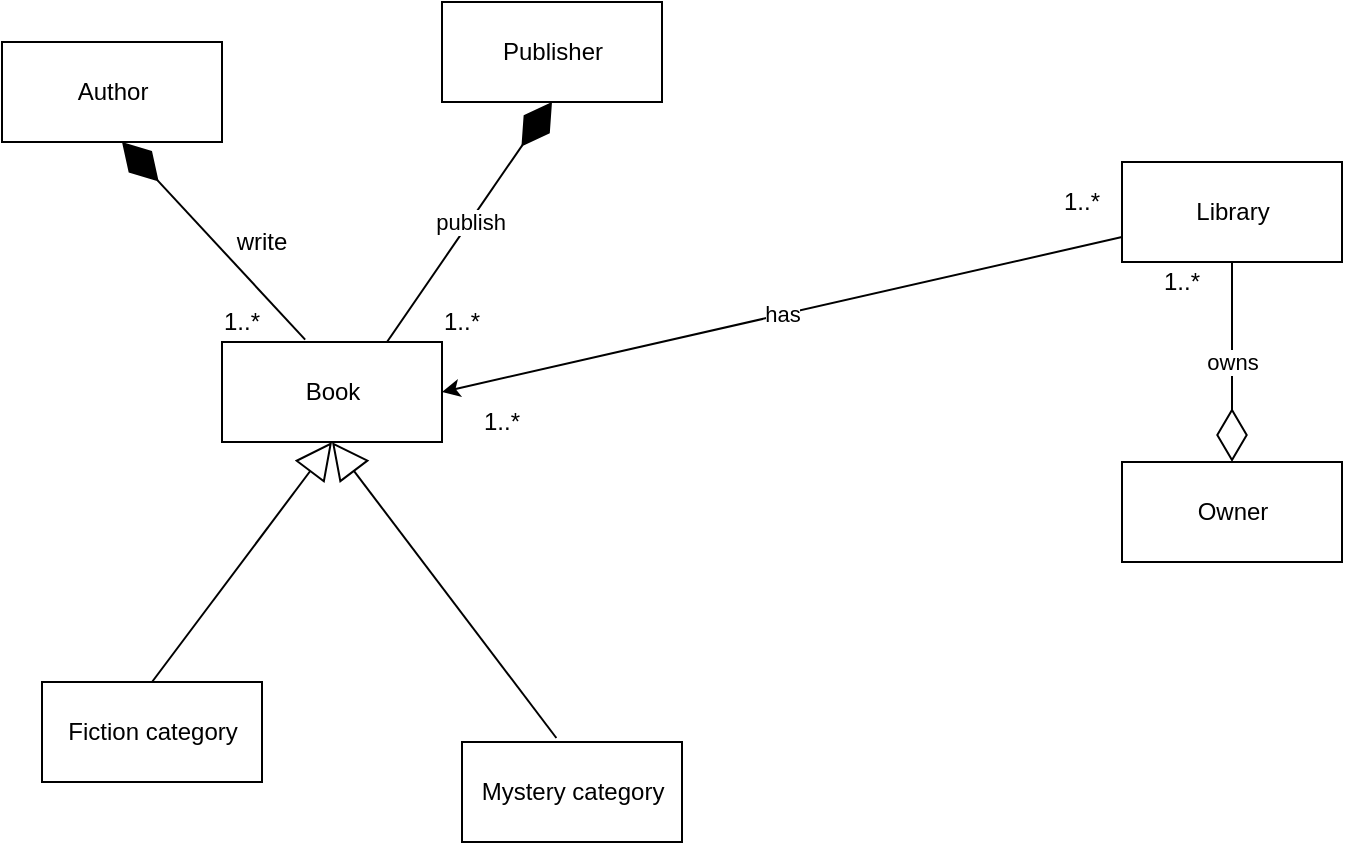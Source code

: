 <mxfile version="13.8.0" type="github">
  <diagram id="C5RBs43oDa-KdzZeNtuy" name="Page-1">
    <mxGraphModel dx="1038" dy="523" grid="1" gridSize="10" guides="1" tooltips="1" connect="1" arrows="1" fold="1" page="1" pageScale="1" pageWidth="827" pageHeight="1169" math="0" shadow="0">
      <root>
        <mxCell id="WIyWlLk6GJQsqaUBKTNV-0" />
        <mxCell id="WIyWlLk6GJQsqaUBKTNV-1" parent="WIyWlLk6GJQsqaUBKTNV-0" />
        <mxCell id="c8wss8SQDWKllFnI6ewx-0" value="Book" style="html=1;" parent="WIyWlLk6GJQsqaUBKTNV-1" vertex="1">
          <mxGeometry x="170" y="190" width="110" height="50" as="geometry" />
        </mxCell>
        <mxCell id="c8wss8SQDWKllFnI6ewx-1" value="Author" style="html=1;" parent="WIyWlLk6GJQsqaUBKTNV-1" vertex="1">
          <mxGeometry x="60" y="40" width="110" height="50" as="geometry" />
        </mxCell>
        <mxCell id="c8wss8SQDWKllFnI6ewx-2" value="Owner" style="html=1;" parent="WIyWlLk6GJQsqaUBKTNV-1" vertex="1">
          <mxGeometry x="620" y="250" width="110" height="50" as="geometry" />
        </mxCell>
        <mxCell id="c8wss8SQDWKllFnI6ewx-3" value="Publisher" style="html=1;" parent="WIyWlLk6GJQsqaUBKTNV-1" vertex="1">
          <mxGeometry x="280" y="20" width="110" height="50" as="geometry" />
        </mxCell>
        <mxCell id="c8wss8SQDWKllFnI6ewx-4" value="Library" style="html=1;" parent="WIyWlLk6GJQsqaUBKTNV-1" vertex="1">
          <mxGeometry x="620" y="100" width="110" height="50" as="geometry" />
        </mxCell>
        <mxCell id="c8wss8SQDWKllFnI6ewx-5" value="Fiction category" style="html=1;" parent="WIyWlLk6GJQsqaUBKTNV-1" vertex="1">
          <mxGeometry x="80" y="360" width="110" height="50" as="geometry" />
        </mxCell>
        <mxCell id="c8wss8SQDWKllFnI6ewx-6" value="Mystery category" style="html=1;" parent="WIyWlLk6GJQsqaUBKTNV-1" vertex="1">
          <mxGeometry x="290" y="390" width="110" height="50" as="geometry" />
        </mxCell>
        <mxCell id="c8wss8SQDWKllFnI6ewx-7" value="owns" style="endArrow=diamondThin;endFill=0;endSize=24;html=1;entryX=0.5;entryY=0;entryDx=0;entryDy=0;" parent="WIyWlLk6GJQsqaUBKTNV-1" source="c8wss8SQDWKllFnI6ewx-4" target="c8wss8SQDWKllFnI6ewx-2" edge="1">
          <mxGeometry width="160" relative="1" as="geometry">
            <mxPoint x="630" y="220" as="sourcePoint" />
            <mxPoint x="690" y="230" as="targetPoint" />
          </mxGeometry>
        </mxCell>
        <mxCell id="c8wss8SQDWKllFnI6ewx-8" value="" style="endArrow=block;endSize=16;endFill=0;html=1;exitX=0.5;exitY=0;exitDx=0;exitDy=0;entryX=0.5;entryY=1;entryDx=0;entryDy=0;" parent="WIyWlLk6GJQsqaUBKTNV-1" source="c8wss8SQDWKllFnI6ewx-5" edge="1" target="c8wss8SQDWKllFnI6ewx-0">
          <mxGeometry width="160" relative="1" as="geometry">
            <mxPoint x="140" y="320" as="sourcePoint" />
            <mxPoint x="230" y="320" as="targetPoint" />
          </mxGeometry>
        </mxCell>
        <mxCell id="c8wss8SQDWKllFnI6ewx-9" value="" style="endArrow=block;endSize=16;endFill=0;html=1;exitX=0.429;exitY=-0.04;exitDx=0;exitDy=0;exitPerimeter=0;entryX=0.5;entryY=1;entryDx=0;entryDy=0;" parent="WIyWlLk6GJQsqaUBKTNV-1" source="c8wss8SQDWKllFnI6ewx-6" target="c8wss8SQDWKllFnI6ewx-0" edge="1">
          <mxGeometry width="160" relative="1" as="geometry">
            <mxPoint x="290" y="310" as="sourcePoint" />
            <mxPoint x="240" y="290" as="targetPoint" />
          </mxGeometry>
        </mxCell>
        <mxCell id="v1uX0V20r_LM1eNOhSSx-0" value="" style="endArrow=diamondThin;endFill=1;endSize=24;html=1;exitX=0.378;exitY=-0.024;exitDx=0;exitDy=0;exitPerimeter=0;" edge="1" parent="WIyWlLk6GJQsqaUBKTNV-1" source="c8wss8SQDWKllFnI6ewx-0">
          <mxGeometry width="160" relative="1" as="geometry">
            <mxPoint x="100" y="110" as="sourcePoint" />
            <mxPoint x="120" y="90" as="targetPoint" />
          </mxGeometry>
        </mxCell>
        <mxCell id="v1uX0V20r_LM1eNOhSSx-1" value="1..*" style="text;html=1;strokeColor=none;fillColor=none;align=center;verticalAlign=middle;whiteSpace=wrap;rounded=0;" vertex="1" parent="WIyWlLk6GJQsqaUBKTNV-1">
          <mxGeometry x="160" y="170" width="40" height="20" as="geometry" />
        </mxCell>
        <mxCell id="v1uX0V20r_LM1eNOhSSx-4" value="write" style="text;html=1;strokeColor=none;fillColor=none;align=center;verticalAlign=middle;whiteSpace=wrap;rounded=0;" vertex="1" parent="WIyWlLk6GJQsqaUBKTNV-1">
          <mxGeometry x="170" y="130" width="40" height="20" as="geometry" />
        </mxCell>
        <mxCell id="v1uX0V20r_LM1eNOhSSx-7" value="has" style="endArrow=classic;html=1;entryX=1;entryY=0.5;entryDx=0;entryDy=0;" edge="1" parent="WIyWlLk6GJQsqaUBKTNV-1" source="c8wss8SQDWKllFnI6ewx-4" target="c8wss8SQDWKllFnI6ewx-0">
          <mxGeometry width="50" height="50" relative="1" as="geometry">
            <mxPoint x="420" y="260" as="sourcePoint" />
            <mxPoint x="470" y="210" as="targetPoint" />
          </mxGeometry>
        </mxCell>
        <mxCell id="v1uX0V20r_LM1eNOhSSx-8" value="publish" style="endArrow=diamondThin;endFill=1;endSize=24;html=1;entryX=0.5;entryY=1;entryDx=0;entryDy=0;exitX=0.75;exitY=0;exitDx=0;exitDy=0;" edge="1" parent="WIyWlLk6GJQsqaUBKTNV-1" source="c8wss8SQDWKllFnI6ewx-0" target="c8wss8SQDWKllFnI6ewx-3">
          <mxGeometry width="160" relative="1" as="geometry">
            <mxPoint x="270" y="130" as="sourcePoint" />
            <mxPoint x="430" y="130" as="targetPoint" />
          </mxGeometry>
        </mxCell>
        <mxCell id="v1uX0V20r_LM1eNOhSSx-9" value="1..*" style="text;html=1;strokeColor=none;fillColor=none;align=center;verticalAlign=middle;whiteSpace=wrap;rounded=0;" vertex="1" parent="WIyWlLk6GJQsqaUBKTNV-1">
          <mxGeometry x="270" y="170" width="40" height="20" as="geometry" />
        </mxCell>
        <mxCell id="v1uX0V20r_LM1eNOhSSx-10" value="1..*" style="text;html=1;strokeColor=none;fillColor=none;align=center;verticalAlign=middle;whiteSpace=wrap;rounded=0;" vertex="1" parent="WIyWlLk6GJQsqaUBKTNV-1">
          <mxGeometry x="290" y="220" width="40" height="20" as="geometry" />
        </mxCell>
        <mxCell id="v1uX0V20r_LM1eNOhSSx-11" value="1..*" style="text;html=1;strokeColor=none;fillColor=none;align=center;verticalAlign=middle;whiteSpace=wrap;rounded=0;" vertex="1" parent="WIyWlLk6GJQsqaUBKTNV-1">
          <mxGeometry x="580" y="110" width="40" height="20" as="geometry" />
        </mxCell>
        <mxCell id="v1uX0V20r_LM1eNOhSSx-13" value="1..*" style="text;html=1;strokeColor=none;fillColor=none;align=center;verticalAlign=middle;whiteSpace=wrap;rounded=0;" vertex="1" parent="WIyWlLk6GJQsqaUBKTNV-1">
          <mxGeometry x="630" y="150" width="40" height="20" as="geometry" />
        </mxCell>
      </root>
    </mxGraphModel>
  </diagram>
</mxfile>
